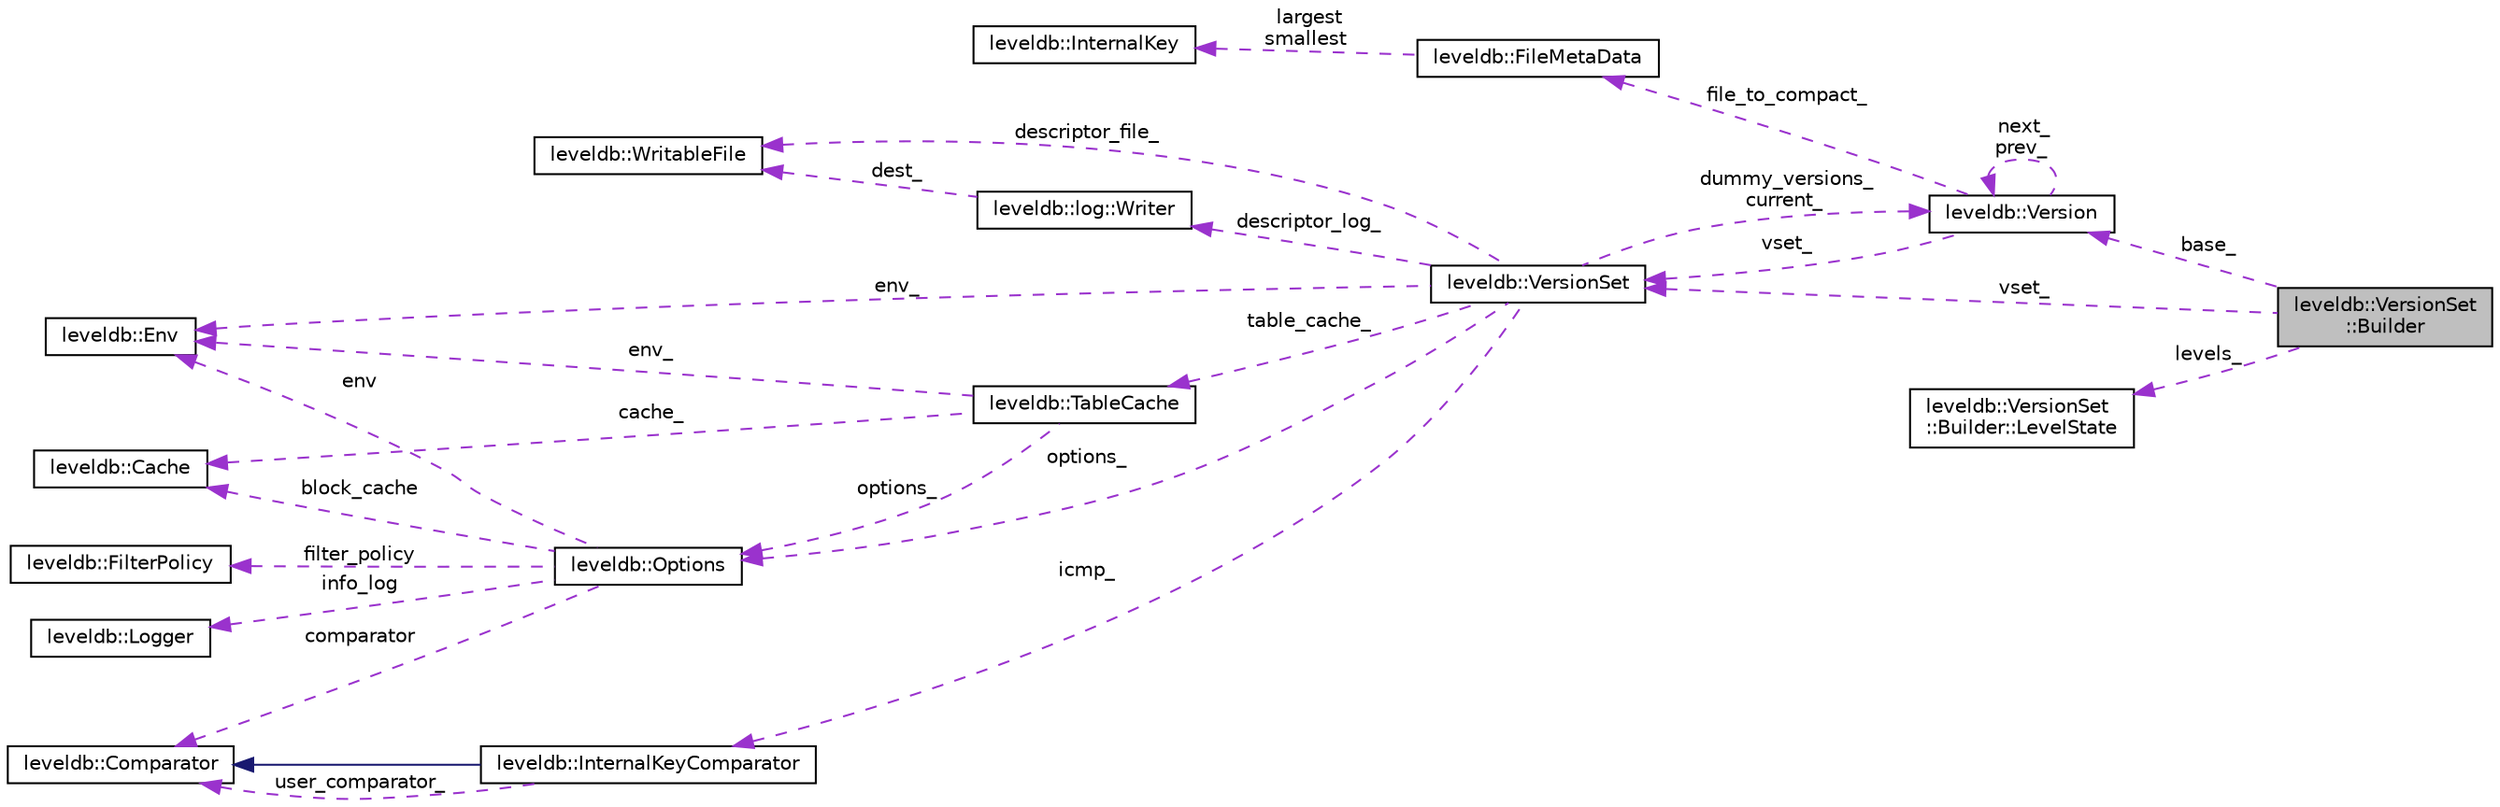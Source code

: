 digraph "leveldb::VersionSet::Builder"
{
  edge [fontname="Helvetica",fontsize="10",labelfontname="Helvetica",labelfontsize="10"];
  node [fontname="Helvetica",fontsize="10",shape=record];
  rankdir="LR";
  Node1 [label="leveldb::VersionSet\l::Builder",height=0.2,width=0.4,color="black", fillcolor="grey75", style="filled" fontcolor="black"];
  Node2 -> Node1 [dir="back",color="darkorchid3",fontsize="10",style="dashed",label=" vset_" ];
  Node2 [label="leveldb::VersionSet",height=0.2,width=0.4,color="black", fillcolor="white", style="filled",URL="$classleveldb_1_1_version_set.html"];
  Node3 -> Node2 [dir="back",color="darkorchid3",fontsize="10",style="dashed",label=" descriptor_file_" ];
  Node3 [label="leveldb::WritableFile",height=0.2,width=0.4,color="black", fillcolor="white", style="filled",URL="$classleveldb_1_1_writable_file.html"];
  Node4 -> Node2 [dir="back",color="darkorchid3",fontsize="10",style="dashed",label=" descriptor_log_" ];
  Node4 [label="leveldb::log::Writer",height=0.2,width=0.4,color="black", fillcolor="white", style="filled",URL="$classleveldb_1_1log_1_1_writer.html"];
  Node3 -> Node4 [dir="back",color="darkorchid3",fontsize="10",style="dashed",label=" dest_" ];
  Node5 -> Node2 [dir="back",color="darkorchid3",fontsize="10",style="dashed",label=" options_" ];
  Node5 [label="leveldb::Options",height=0.2,width=0.4,color="black", fillcolor="white", style="filled",URL="$structleveldb_1_1_options.html"];
  Node6 -> Node5 [dir="back",color="darkorchid3",fontsize="10",style="dashed",label=" filter_policy" ];
  Node6 [label="leveldb::FilterPolicy",height=0.2,width=0.4,color="black", fillcolor="white", style="filled",URL="$classleveldb_1_1_filter_policy.html"];
  Node7 -> Node5 [dir="back",color="darkorchid3",fontsize="10",style="dashed",label=" info_log" ];
  Node7 [label="leveldb::Logger",height=0.2,width=0.4,color="black", fillcolor="white", style="filled",URL="$classleveldb_1_1_logger.html"];
  Node8 -> Node5 [dir="back",color="darkorchid3",fontsize="10",style="dashed",label=" env" ];
  Node8 [label="leveldb::Env",height=0.2,width=0.4,color="black", fillcolor="white", style="filled",URL="$classleveldb_1_1_env.html"];
  Node9 -> Node5 [dir="back",color="darkorchid3",fontsize="10",style="dashed",label=" comparator" ];
  Node9 [label="leveldb::Comparator",height=0.2,width=0.4,color="black", fillcolor="white", style="filled",URL="$structleveldb_1_1_comparator.html"];
  Node10 -> Node5 [dir="back",color="darkorchid3",fontsize="10",style="dashed",label=" block_cache" ];
  Node10 [label="leveldb::Cache",height=0.2,width=0.4,color="black", fillcolor="white", style="filled",URL="$classleveldb_1_1_cache.html"];
  Node11 -> Node2 [dir="back",color="darkorchid3",fontsize="10",style="dashed",label=" icmp_" ];
  Node11 [label="leveldb::InternalKeyComparator",height=0.2,width=0.4,color="black", fillcolor="white", style="filled",URL="$classleveldb_1_1_internal_key_comparator.html"];
  Node9 -> Node11 [dir="back",color="midnightblue",fontsize="10",style="solid"];
  Node9 -> Node11 [dir="back",color="darkorchid3",fontsize="10",style="dashed",label=" user_comparator_" ];
  Node8 -> Node2 [dir="back",color="darkorchid3",fontsize="10",style="dashed",label=" env_" ];
  Node12 -> Node2 [dir="back",color="darkorchid3",fontsize="10",style="dashed",label=" table_cache_" ];
  Node12 [label="leveldb::TableCache",height=0.2,width=0.4,color="black", fillcolor="white", style="filled",URL="$classleveldb_1_1_table_cache.html"];
  Node5 -> Node12 [dir="back",color="darkorchid3",fontsize="10",style="dashed",label=" options_" ];
  Node8 -> Node12 [dir="back",color="darkorchid3",fontsize="10",style="dashed",label=" env_" ];
  Node10 -> Node12 [dir="back",color="darkorchid3",fontsize="10",style="dashed",label=" cache_" ];
  Node13 -> Node2 [dir="back",color="darkorchid3",fontsize="10",style="dashed",label=" dummy_versions_\ncurrent_" ];
  Node13 [label="leveldb::Version",height=0.2,width=0.4,color="black", fillcolor="white", style="filled",URL="$classleveldb_1_1_version.html"];
  Node2 -> Node13 [dir="back",color="darkorchid3",fontsize="10",style="dashed",label=" vset_" ];
  Node14 -> Node13 [dir="back",color="darkorchid3",fontsize="10",style="dashed",label=" file_to_compact_" ];
  Node14 [label="leveldb::FileMetaData",height=0.2,width=0.4,color="black", fillcolor="white", style="filled",URL="$structleveldb_1_1_file_meta_data.html"];
  Node15 -> Node14 [dir="back",color="darkorchid3",fontsize="10",style="dashed",label=" largest\nsmallest" ];
  Node15 [label="leveldb::InternalKey",height=0.2,width=0.4,color="black", fillcolor="white", style="filled",URL="$classleveldb_1_1_internal_key.html"];
  Node13 -> Node13 [dir="back",color="darkorchid3",fontsize="10",style="dashed",label=" next_\nprev_" ];
  Node16 -> Node1 [dir="back",color="darkorchid3",fontsize="10",style="dashed",label=" levels_" ];
  Node16 [label="leveldb::VersionSet\l::Builder::LevelState",height=0.2,width=0.4,color="black", fillcolor="white", style="filled",URL="$structleveldb_1_1_version_set_1_1_builder_1_1_level_state.html"];
  Node13 -> Node1 [dir="back",color="darkorchid3",fontsize="10",style="dashed",label=" base_" ];
}
